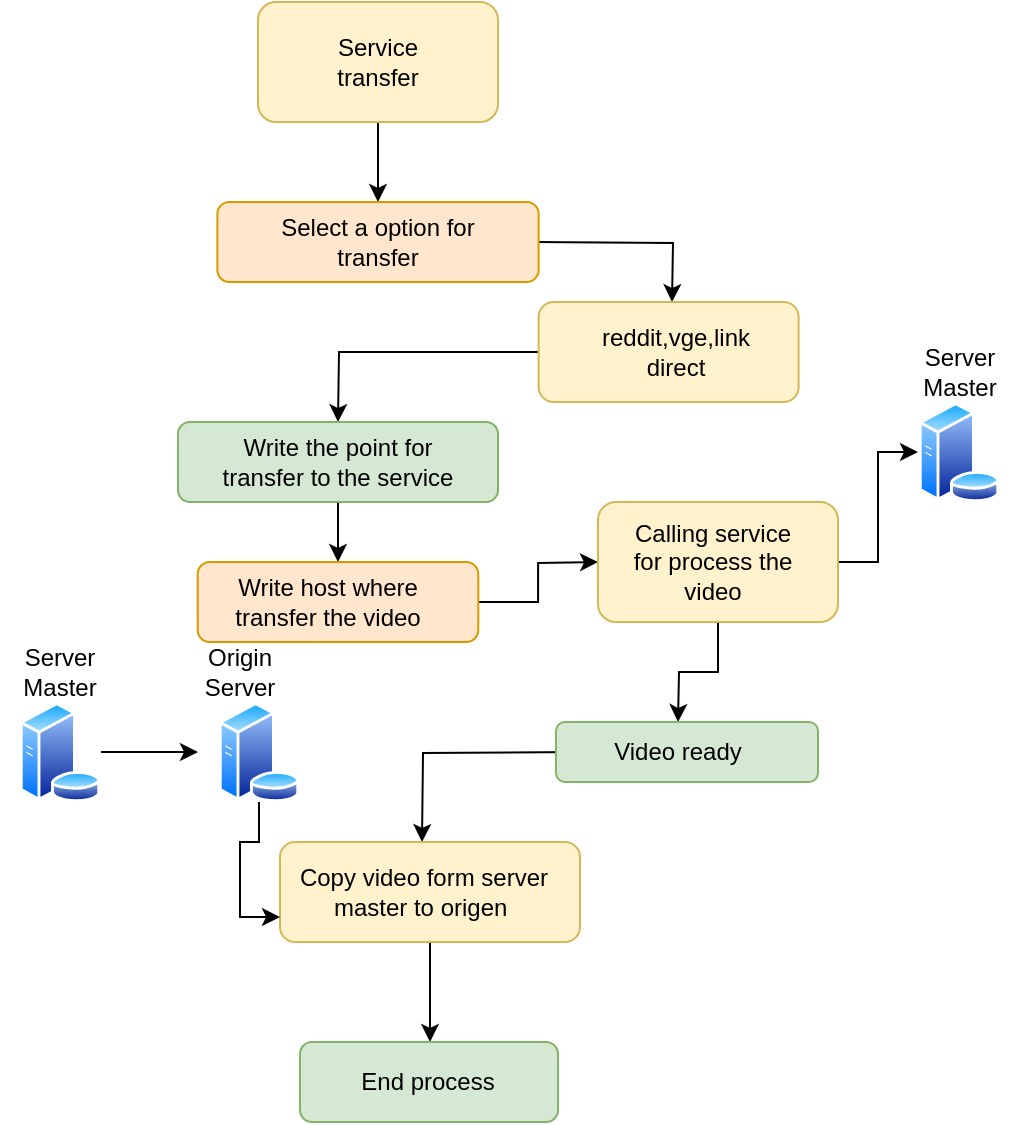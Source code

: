 <mxfile version="21.0.2" type="github">
  <diagram name="Page-1" id="_CPRDPh80Whn_lP5JYgE">
    <mxGraphModel dx="1050" dy="581" grid="1" gridSize="10" guides="1" tooltips="1" connect="1" arrows="1" fold="1" page="1" pageScale="1" pageWidth="850" pageHeight="1100" math="0" shadow="0">
      <root>
        <mxCell id="0" />
        <mxCell id="1" parent="0" />
        <mxCell id="gXt43sGeZbBBUEua9VRe-3" style="edgeStyle=orthogonalEdgeStyle;rounded=0;orthogonalLoop=1;jettySize=auto;html=1;" edge="1" parent="1" source="gXt43sGeZbBBUEua9VRe-1">
          <mxGeometry relative="1" as="geometry">
            <mxPoint x="240" y="140" as="targetPoint" />
          </mxGeometry>
        </mxCell>
        <mxCell id="gXt43sGeZbBBUEua9VRe-1" value="" style="rounded=1;whiteSpace=wrap;html=1;fillColor=#fff2cc;strokeColor=#d6b656;" vertex="1" parent="1">
          <mxGeometry x="180" y="40" width="120" height="60" as="geometry" />
        </mxCell>
        <mxCell id="gXt43sGeZbBBUEua9VRe-2" value="Service transfer" style="text;html=1;strokeColor=none;fillColor=none;align=center;verticalAlign=middle;whiteSpace=wrap;rounded=0;" vertex="1" parent="1">
          <mxGeometry x="210" y="55" width="60" height="30" as="geometry" />
        </mxCell>
        <mxCell id="gXt43sGeZbBBUEua9VRe-14" style="edgeStyle=orthogonalEdgeStyle;rounded=0;orthogonalLoop=1;jettySize=auto;html=1;" edge="1" parent="1">
          <mxGeometry relative="1" as="geometry">
            <mxPoint x="387" y="190" as="targetPoint" />
            <mxPoint x="317.31" y="160" as="sourcePoint" />
          </mxGeometry>
        </mxCell>
        <mxCell id="gXt43sGeZbBBUEua9VRe-4" value="" style="rounded=1;whiteSpace=wrap;html=1;fillColor=#ffe6cc;strokeColor=#d79b00;" vertex="1" parent="1">
          <mxGeometry x="159.69" y="140" width="160.62" height="40" as="geometry" />
        </mxCell>
        <mxCell id="gXt43sGeZbBBUEua9VRe-13" value="Select a option for transfer" style="text;html=1;strokeColor=none;fillColor=none;align=center;verticalAlign=middle;whiteSpace=wrap;rounded=0;" vertex="1" parent="1">
          <mxGeometry x="180" y="155" width="120" height="10" as="geometry" />
        </mxCell>
        <mxCell id="gXt43sGeZbBBUEua9VRe-17" style="edgeStyle=orthogonalEdgeStyle;rounded=0;orthogonalLoop=1;jettySize=auto;html=1;" edge="1" parent="1" source="gXt43sGeZbBBUEua9VRe-15">
          <mxGeometry relative="1" as="geometry">
            <mxPoint x="220" y="250" as="targetPoint" />
          </mxGeometry>
        </mxCell>
        <mxCell id="gXt43sGeZbBBUEua9VRe-15" value="" style="rounded=1;whiteSpace=wrap;html=1;fillColor=#fff2cc;strokeColor=#d6b656;" vertex="1" parent="1">
          <mxGeometry x="320.31" y="190" width="130" height="50" as="geometry" />
        </mxCell>
        <mxCell id="gXt43sGeZbBBUEua9VRe-16" value="reddit,vge,link direct" style="text;html=1;strokeColor=none;fillColor=none;align=center;verticalAlign=middle;whiteSpace=wrap;rounded=0;" vertex="1" parent="1">
          <mxGeometry x="359" y="200" width="60" height="30" as="geometry" />
        </mxCell>
        <mxCell id="gXt43sGeZbBBUEua9VRe-22" style="edgeStyle=orthogonalEdgeStyle;rounded=0;orthogonalLoop=1;jettySize=auto;html=1;" edge="1" parent="1" source="gXt43sGeZbBBUEua9VRe-18">
          <mxGeometry relative="1" as="geometry">
            <mxPoint x="220" y="320" as="targetPoint" />
          </mxGeometry>
        </mxCell>
        <mxCell id="gXt43sGeZbBBUEua9VRe-18" value="" style="rounded=1;whiteSpace=wrap;html=1;fillColor=#d5e8d4;strokeColor=#82b366;" vertex="1" parent="1">
          <mxGeometry x="140" y="250" width="160" height="40" as="geometry" />
        </mxCell>
        <mxCell id="gXt43sGeZbBBUEua9VRe-19" value="Write the point for transfer to the service" style="text;html=1;strokeColor=none;fillColor=none;align=center;verticalAlign=middle;whiteSpace=wrap;rounded=0;" vertex="1" parent="1">
          <mxGeometry x="159.69" y="265" width="120" height="10" as="geometry" />
        </mxCell>
        <mxCell id="gXt43sGeZbBBUEua9VRe-25" style="edgeStyle=orthogonalEdgeStyle;rounded=0;orthogonalLoop=1;jettySize=auto;html=1;" edge="1" parent="1" source="gXt43sGeZbBBUEua9VRe-23">
          <mxGeometry relative="1" as="geometry">
            <mxPoint x="350" y="320" as="targetPoint" />
          </mxGeometry>
        </mxCell>
        <mxCell id="gXt43sGeZbBBUEua9VRe-23" value="" style="rounded=1;whiteSpace=wrap;html=1;fillColor=#ffe6cc;strokeColor=#d79b00;" vertex="1" parent="1">
          <mxGeometry x="149.84" y="320" width="140.31" height="40" as="geometry" />
        </mxCell>
        <mxCell id="gXt43sGeZbBBUEua9VRe-24" value="Write host where transfer the video" style="text;html=1;strokeColor=none;fillColor=none;align=center;verticalAlign=middle;whiteSpace=wrap;rounded=0;" vertex="1" parent="1">
          <mxGeometry x="160" y="332.5" width="110" height="15" as="geometry" />
        </mxCell>
        <mxCell id="gXt43sGeZbBBUEua9VRe-30" style="edgeStyle=orthogonalEdgeStyle;rounded=0;orthogonalLoop=1;jettySize=auto;html=1;exitX=1;exitY=0.5;exitDx=0;exitDy=0;" edge="1" parent="1" source="gXt43sGeZbBBUEua9VRe-27" target="gXt43sGeZbBBUEua9VRe-29">
          <mxGeometry relative="1" as="geometry" />
        </mxCell>
        <mxCell id="gXt43sGeZbBBUEua9VRe-31" style="edgeStyle=orthogonalEdgeStyle;rounded=0;orthogonalLoop=1;jettySize=auto;html=1;" edge="1" parent="1" source="gXt43sGeZbBBUEua9VRe-27">
          <mxGeometry relative="1" as="geometry">
            <mxPoint x="390" y="400" as="targetPoint" />
          </mxGeometry>
        </mxCell>
        <mxCell id="gXt43sGeZbBBUEua9VRe-27" value="" style="rounded=1;whiteSpace=wrap;html=1;fillColor=#fff2cc;strokeColor=#d6b656;" vertex="1" parent="1">
          <mxGeometry x="350" y="290" width="120" height="60" as="geometry" />
        </mxCell>
        <mxCell id="gXt43sGeZbBBUEua9VRe-28" value="Calling service for process the video" style="text;html=1;strokeColor=none;fillColor=none;align=center;verticalAlign=middle;whiteSpace=wrap;rounded=0;" vertex="1" parent="1">
          <mxGeometry x="365" y="305" width="85" height="30" as="geometry" />
        </mxCell>
        <mxCell id="gXt43sGeZbBBUEua9VRe-29" value="" style="aspect=fixed;perimeter=ellipsePerimeter;html=1;align=center;shadow=0;dashed=0;spacingTop=3;image;image=img/lib/active_directory/database_server.svg;" vertex="1" parent="1">
          <mxGeometry x="510" y="240" width="41" height="50" as="geometry" />
        </mxCell>
        <mxCell id="gXt43sGeZbBBUEua9VRe-34" style="edgeStyle=orthogonalEdgeStyle;rounded=0;orthogonalLoop=1;jettySize=auto;html=1;" edge="1" parent="1">
          <mxGeometry relative="1" as="geometry">
            <mxPoint x="262" y="460" as="targetPoint" />
            <mxPoint x="341" y="415" as="sourcePoint" />
          </mxGeometry>
        </mxCell>
        <mxCell id="gXt43sGeZbBBUEua9VRe-32" value="" style="rounded=1;whiteSpace=wrap;html=1;fillColor=#d5e8d4;strokeColor=#82b366;" vertex="1" parent="1">
          <mxGeometry x="329" y="400" width="131" height="30" as="geometry" />
        </mxCell>
        <mxCell id="gXt43sGeZbBBUEua9VRe-33" value="Video ready" style="text;html=1;strokeColor=none;fillColor=none;align=center;verticalAlign=middle;whiteSpace=wrap;rounded=0;" vertex="1" parent="1">
          <mxGeometry x="350" y="400" width="80" height="30" as="geometry" />
        </mxCell>
        <mxCell id="gXt43sGeZbBBUEua9VRe-50" style="edgeStyle=orthogonalEdgeStyle;rounded=0;orthogonalLoop=1;jettySize=auto;html=1;" edge="1" parent="1" source="gXt43sGeZbBBUEua9VRe-35">
          <mxGeometry relative="1" as="geometry">
            <mxPoint x="266" y="560" as="targetPoint" />
          </mxGeometry>
        </mxCell>
        <mxCell id="gXt43sGeZbBBUEua9VRe-35" value="" style="rounded=1;whiteSpace=wrap;html=1;fillColor=#fff2cc;strokeColor=#d6b656;" vertex="1" parent="1">
          <mxGeometry x="191" y="460" width="150" height="50" as="geometry" />
        </mxCell>
        <mxCell id="gXt43sGeZbBBUEua9VRe-36" value="Copy video form server master to origen&amp;nbsp;" style="text;html=1;strokeColor=none;fillColor=none;align=center;verticalAlign=middle;whiteSpace=wrap;rounded=0;" vertex="1" parent="1">
          <mxGeometry x="198" y="472.5" width="130" height="25" as="geometry" />
        </mxCell>
        <mxCell id="gXt43sGeZbBBUEua9VRe-37" value="Server Master" style="text;html=1;strokeColor=none;fillColor=none;align=center;verticalAlign=middle;whiteSpace=wrap;rounded=0;" vertex="1" parent="1">
          <mxGeometry x="501" y="210" width="60" height="30" as="geometry" />
        </mxCell>
        <mxCell id="gXt43sGeZbBBUEua9VRe-42" style="edgeStyle=orthogonalEdgeStyle;rounded=0;orthogonalLoop=1;jettySize=auto;html=1;" edge="1" parent="1" source="gXt43sGeZbBBUEua9VRe-39">
          <mxGeometry relative="1" as="geometry">
            <mxPoint x="150" y="415" as="targetPoint" />
          </mxGeometry>
        </mxCell>
        <mxCell id="gXt43sGeZbBBUEua9VRe-39" value="" style="aspect=fixed;perimeter=ellipsePerimeter;html=1;align=center;shadow=0;dashed=0;spacingTop=3;image;image=img/lib/active_directory/database_server.svg;" vertex="1" parent="1">
          <mxGeometry x="60.5" y="390" width="41" height="50" as="geometry" />
        </mxCell>
        <mxCell id="gXt43sGeZbBBUEua9VRe-40" value="Server Master" style="text;html=1;strokeColor=none;fillColor=none;align=center;verticalAlign=middle;whiteSpace=wrap;rounded=0;" vertex="1" parent="1">
          <mxGeometry x="51" y="360" width="60" height="30" as="geometry" />
        </mxCell>
        <mxCell id="gXt43sGeZbBBUEua9VRe-49" style="edgeStyle=orthogonalEdgeStyle;rounded=0;orthogonalLoop=1;jettySize=auto;html=1;entryX=0;entryY=0.75;entryDx=0;entryDy=0;" edge="1" parent="1" source="gXt43sGeZbBBUEua9VRe-43" target="gXt43sGeZbBBUEua9VRe-35">
          <mxGeometry relative="1" as="geometry" />
        </mxCell>
        <mxCell id="gXt43sGeZbBBUEua9VRe-43" value="" style="aspect=fixed;perimeter=ellipsePerimeter;html=1;align=center;shadow=0;dashed=0;spacingTop=3;image;image=img/lib/active_directory/database_server.svg;" vertex="1" parent="1">
          <mxGeometry x="160" y="390" width="41" height="50" as="geometry" />
        </mxCell>
        <mxCell id="gXt43sGeZbBBUEua9VRe-44" value="Origin Server" style="text;html=1;strokeColor=none;fillColor=none;align=center;verticalAlign=middle;whiteSpace=wrap;rounded=0;" vertex="1" parent="1">
          <mxGeometry x="141" y="360" width="60" height="30" as="geometry" />
        </mxCell>
        <mxCell id="gXt43sGeZbBBUEua9VRe-51" value="" style="rounded=1;whiteSpace=wrap;html=1;fillColor=#d5e8d4;strokeColor=#82b366;" vertex="1" parent="1">
          <mxGeometry x="201" y="560" width="129" height="40" as="geometry" />
        </mxCell>
        <mxCell id="gXt43sGeZbBBUEua9VRe-52" value="End process" style="text;html=1;strokeColor=none;fillColor=none;align=center;verticalAlign=middle;whiteSpace=wrap;rounded=0;" vertex="1" parent="1">
          <mxGeometry x="220" y="565" width="90" height="30" as="geometry" />
        </mxCell>
      </root>
    </mxGraphModel>
  </diagram>
</mxfile>
